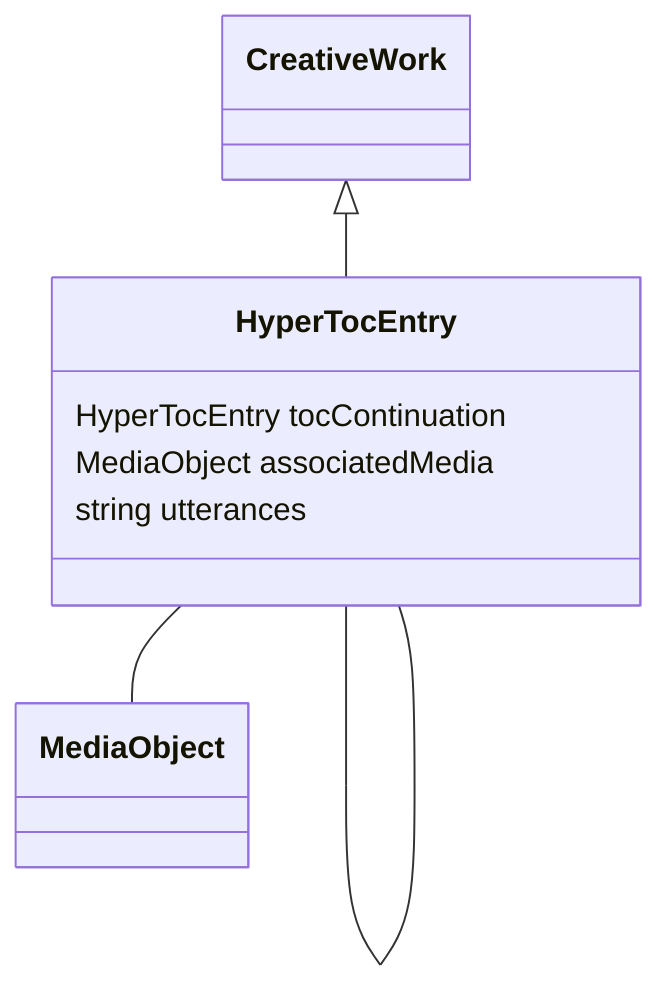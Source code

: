 classDiagram
  HyperTocEntry -- HyperTocEntry
HyperTocEntry -- MediaObject


CreativeWork <|-- HyperTocEntry
class HyperTocEntry {

  HyperTocEntry tocContinuation
  MediaObject associatedMedia
  string utterances

}